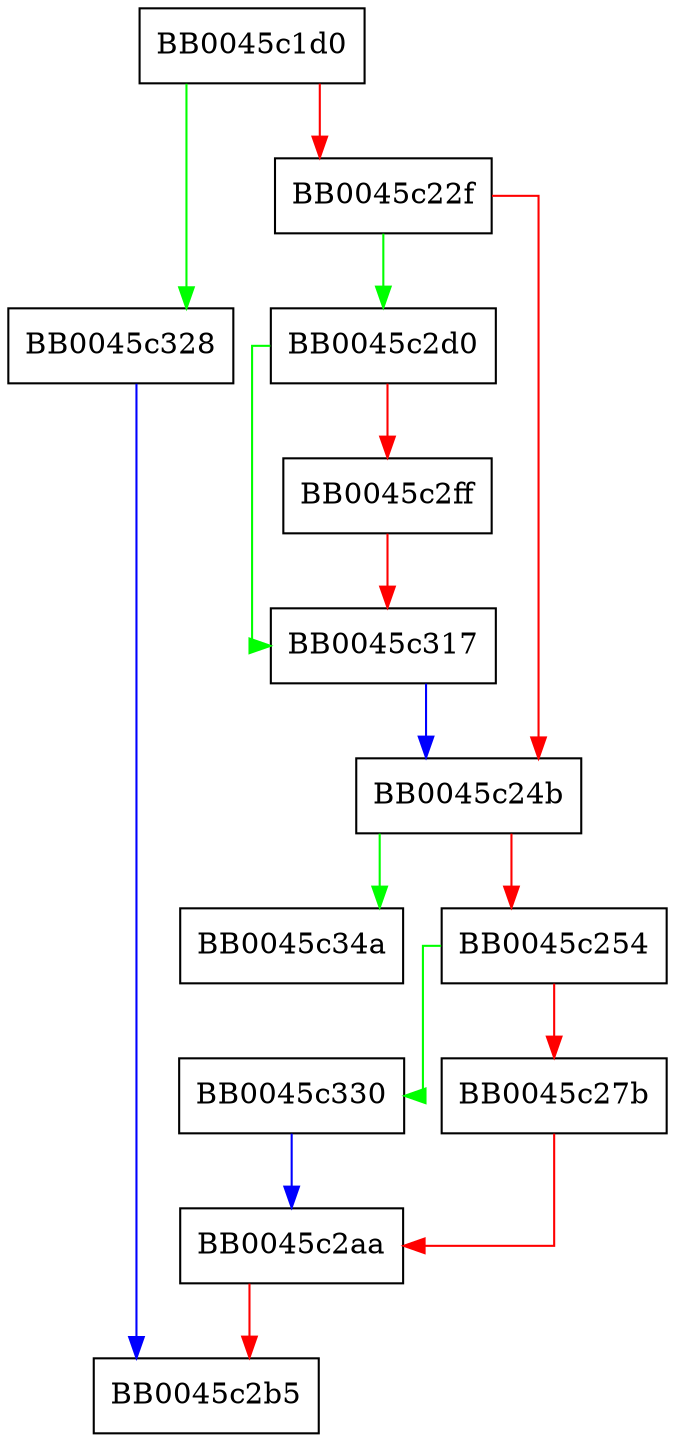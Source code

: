 digraph srp_verify_user {
  node [shape="box"];
  graph [splines=ortho];
  BB0045c1d0 -> BB0045c328 [color="green"];
  BB0045c1d0 -> BB0045c22f [color="red"];
  BB0045c22f -> BB0045c2d0 [color="green"];
  BB0045c22f -> BB0045c24b [color="red"];
  BB0045c24b -> BB0045c34a [color="green"];
  BB0045c24b -> BB0045c254 [color="red"];
  BB0045c254 -> BB0045c330 [color="green"];
  BB0045c254 -> BB0045c27b [color="red"];
  BB0045c27b -> BB0045c2aa [color="red"];
  BB0045c2aa -> BB0045c2b5 [color="red"];
  BB0045c2d0 -> BB0045c317 [color="green"];
  BB0045c2d0 -> BB0045c2ff [color="red"];
  BB0045c2ff -> BB0045c317 [color="red"];
  BB0045c317 -> BB0045c24b [color="blue"];
  BB0045c328 -> BB0045c2b5 [color="blue"];
  BB0045c330 -> BB0045c2aa [color="blue"];
}